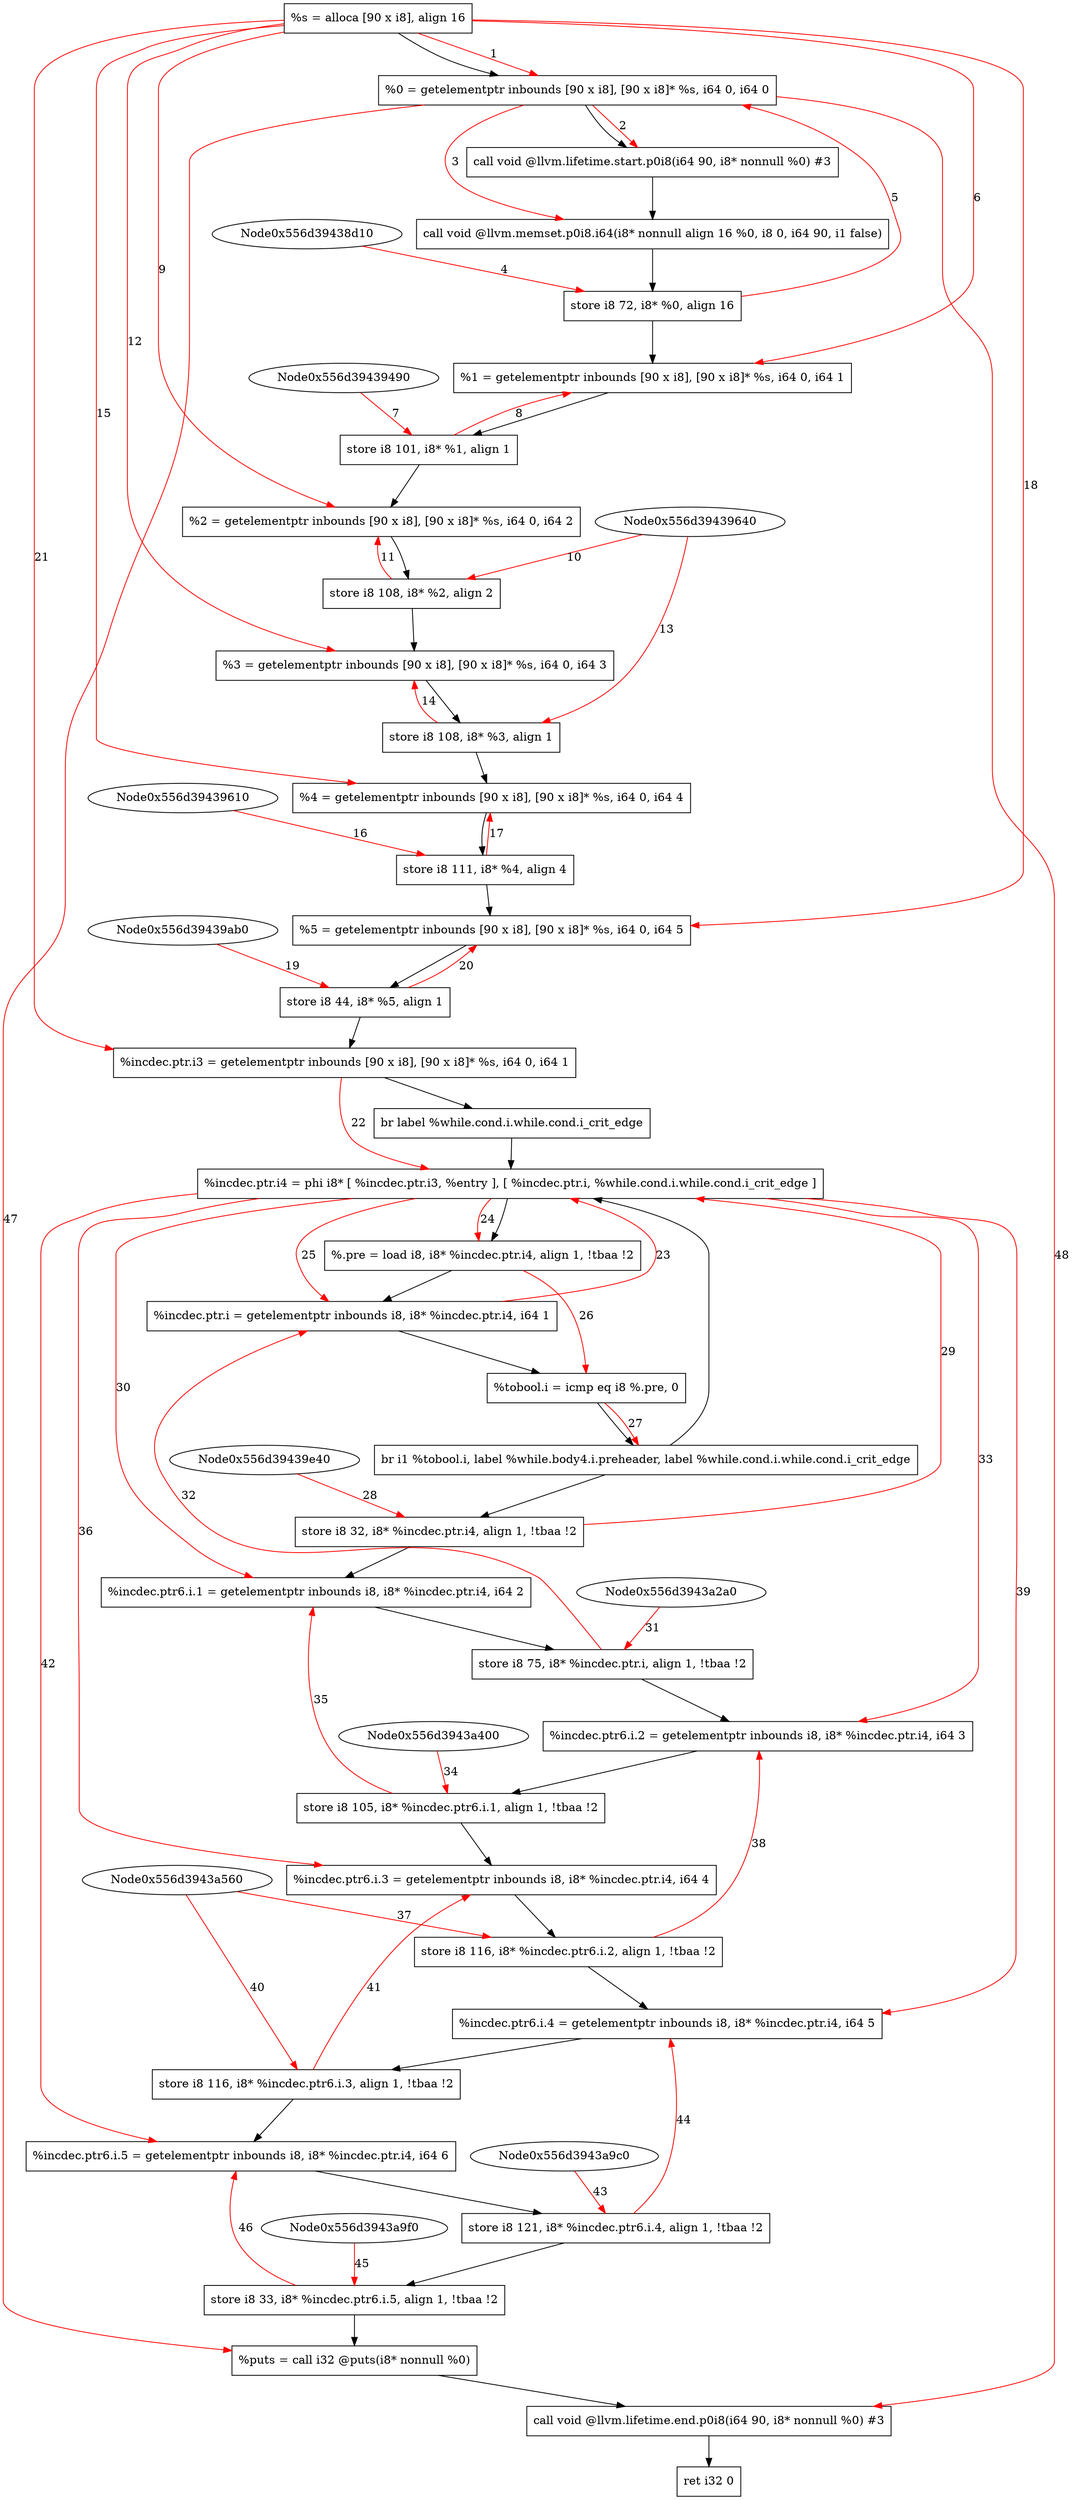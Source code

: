 digraph "CDFG for'main' function" {
	Node0x556d394385a8[shape=record, label="  %s = alloca [90 x i8], align 16"]
	Node0x556d39438c98[shape=record, label="  %0 = getelementptr inbounds [90 x i8], [90 x i8]* %s, i64 0, i64 0"]
	Node0x556d39438ee8[shape=record, label="  call void @llvm.lifetime.start.p0i8(i64 90, i8* nonnull %0) #3"]
	Node0x556d394392a8[shape=record, label="  call void @llvm.memset.p0i8.i64(i8* nonnull align 16 %0, i8 0, i64 90, i1 false)"]
	Node0x556d39439380[shape=record, label="  store i8 72, i8* %0, align 16"]
	Node0x556d39439418[shape=record, label="  %1 = getelementptr inbounds [90 x i8], [90 x i8]* %s, i64 0, i64 1"]
	Node0x556d394394f0[shape=record, label="  store i8 101, i8* %1, align 1"]
	Node0x556d394395b8[shape=record, label="  %2 = getelementptr inbounds [90 x i8], [90 x i8]* %s, i64 0, i64 2"]
	Node0x556d394396a0[shape=record, label="  store i8 108, i8* %2, align 2"]
	Node0x556d39439768[shape=record, label="  %3 = getelementptr inbounds [90 x i8], [90 x i8]* %s, i64 0, i64 3"]
	Node0x556d394397f0[shape=record, label="  store i8 108, i8* %3, align 1"]
	Node0x556d394398b8[shape=record, label="  %4 = getelementptr inbounds [90 x i8], [90 x i8]* %s, i64 0, i64 4"]
	Node0x556d39439990[shape=record, label="  store i8 111, i8* %4, align 4"]
	Node0x556d39439a58[shape=record, label="  %5 = getelementptr inbounds [90 x i8], [90 x i8]* %s, i64 0, i64 5"]
	Node0x556d39439b10[shape=record, label="  store i8 44, i8* %5, align 1"]
	Node0x556d39439ba8[shape=record, label="  %incdec.ptr.i3 = getelementptr inbounds [90 x i8], [90 x i8]* %s, i64 0, i64 1"]
	Node0x556d39439d98[shape=record, label="  br label %while.cond.i.while.cond.i_crit_edge"]
	Node0x556d39439e78[shape=record, label="  %incdec.ptr.i4 = phi i8* [ %incdec.ptr.i3, %entry ], [ %incdec.ptr.i, %while.cond.i.while.cond.i_crit_edge ]"]
	Node0x556d39439f28[shape=record, label="  %.pre = load i8, i8* %incdec.ptr.i4, align 1, !tbaa !2"]
	Node0x556d39439fa0[shape=record, label="  %incdec.ptr.i = getelementptr inbounds i8, i8* %incdec.ptr.i4, i64 1"]
	Node0x556d3943a020[shape=record, label="  %tobool.i = icmp eq i8 %.pre, 0"]
	Node0x556d3943a158[shape=record, label="  br i1 %tobool.i, label %while.body4.i.preheader, label %while.cond.i.while.cond.i_crit_edge"]
	Node0x556d3943a1d0[shape=record, label="  store i8 32, i8* %incdec.ptr.i4, align 1, !tbaa !2"]
	Node0x556d3943a250[shape=record, label="  %incdec.ptr6.i.1 = getelementptr inbounds i8, i8* %incdec.ptr.i4, i64 2"]
	Node0x556d3943a300[shape=record, label="  store i8 75, i8* %incdec.ptr.i, align 1, !tbaa !2"]
	Node0x556d3943a380[shape=record, label="  %incdec.ptr6.i.2 = getelementptr inbounds i8, i8* %incdec.ptr.i4, i64 3"]
	Node0x556d3943a490[shape=record, label="  store i8 105, i8* %incdec.ptr6.i.1, align 1, !tbaa !2"]
	Node0x556d3943a510[shape=record, label="  %incdec.ptr6.i.3 = getelementptr inbounds i8, i8* %incdec.ptr.i4, i64 4"]
	Node0x556d3943a5f0[shape=record, label="  store i8 116, i8* %incdec.ptr6.i.2, align 1, !tbaa !2"]
	Node0x556d3943a670[shape=record, label="  %incdec.ptr6.i.4 = getelementptr inbounds i8, i8* %incdec.ptr.i4, i64 5"]
	Node0x556d3943a8c0[shape=record, label="  store i8 116, i8* %incdec.ptr6.i.3, align 1, !tbaa !2"]
	Node0x556d3943a940[shape=record, label="  %incdec.ptr6.i.5 = getelementptr inbounds i8, i8* %incdec.ptr.i4, i64 6"]
	Node0x556d3943aa50[shape=record, label="  store i8 121, i8* %incdec.ptr6.i.4, align 1, !tbaa !2"]
	Node0x556d3943ab00[shape=record, label="  store i8 33, i8* %incdec.ptr6.i.5, align 1, !tbaa !2"]
	Node0x556d3943ac50[shape=record, label="  %puts = call i32 @puts(i8* nonnull %0)"]
	Node0x556d3943ae18[shape=record, label="  call void @llvm.lifetime.end.p0i8(i64 90, i8* nonnull %0) #3"]
	Node0x556d3943aed8[shape=record, label="  ret i32 0"]
	Node0x556d394385a8 -> Node0x556d39438c98
	Node0x556d39438c98 -> Node0x556d39438ee8
	Node0x556d39438ee8 -> Node0x556d394392a8
	Node0x556d394392a8 -> Node0x556d39439380
	Node0x556d39439380 -> Node0x556d39439418
	Node0x556d39439418 -> Node0x556d394394f0
	Node0x556d394394f0 -> Node0x556d394395b8
	Node0x556d394395b8 -> Node0x556d394396a0
	Node0x556d394396a0 -> Node0x556d39439768
	Node0x556d39439768 -> Node0x556d394397f0
	Node0x556d394397f0 -> Node0x556d394398b8
	Node0x556d394398b8 -> Node0x556d39439990
	Node0x556d39439990 -> Node0x556d39439a58
	Node0x556d39439a58 -> Node0x556d39439b10
	Node0x556d39439b10 -> Node0x556d39439ba8
	Node0x556d39439ba8 -> Node0x556d39439d98
	Node0x556d39439d98 -> Node0x556d39439e78
	Node0x556d39439e78 -> Node0x556d39439f28
	Node0x556d39439f28 -> Node0x556d39439fa0
	Node0x556d39439fa0 -> Node0x556d3943a020
	Node0x556d3943a020 -> Node0x556d3943a158
	Node0x556d3943a158 -> Node0x556d3943a1d0
	Node0x556d3943a158 -> Node0x556d39439e78
	Node0x556d3943a1d0 -> Node0x556d3943a250
	Node0x556d3943a250 -> Node0x556d3943a300
	Node0x556d3943a300 -> Node0x556d3943a380
	Node0x556d3943a380 -> Node0x556d3943a490
	Node0x556d3943a490 -> Node0x556d3943a510
	Node0x556d3943a510 -> Node0x556d3943a5f0
	Node0x556d3943a5f0 -> Node0x556d3943a670
	Node0x556d3943a670 -> Node0x556d3943a8c0
	Node0x556d3943a8c0 -> Node0x556d3943a940
	Node0x556d3943a940 -> Node0x556d3943aa50
	Node0x556d3943aa50 -> Node0x556d3943ab00
	Node0x556d3943ab00 -> Node0x556d3943ac50
	Node0x556d3943ac50 -> Node0x556d3943ae18
	Node0x556d3943ae18 -> Node0x556d3943aed8
edge [color=red]
	Node0x556d394385a8 -> Node0x556d39438c98[label="1"]
	Node0x556d39438c98 -> Node0x556d39438ee8[label="2"]
	Node0x556d39438c98 -> Node0x556d394392a8[label="3"]
	Node0x556d39438d10 -> Node0x556d39439380[label="4"]
	Node0x556d39439380 -> Node0x556d39438c98[label="5"]
	Node0x556d394385a8 -> Node0x556d39439418[label="6"]
	Node0x556d39439490 -> Node0x556d394394f0[label="7"]
	Node0x556d394394f0 -> Node0x556d39439418[label="8"]
	Node0x556d394385a8 -> Node0x556d394395b8[label="9"]
	Node0x556d39439640 -> Node0x556d394396a0[label="10"]
	Node0x556d394396a0 -> Node0x556d394395b8[label="11"]
	Node0x556d394385a8 -> Node0x556d39439768[label="12"]
	Node0x556d39439640 -> Node0x556d394397f0[label="13"]
	Node0x556d394397f0 -> Node0x556d39439768[label="14"]
	Node0x556d394385a8 -> Node0x556d394398b8[label="15"]
	Node0x556d39439610 -> Node0x556d39439990[label="16"]
	Node0x556d39439990 -> Node0x556d394398b8[label="17"]
	Node0x556d394385a8 -> Node0x556d39439a58[label="18"]
	Node0x556d39439ab0 -> Node0x556d39439b10[label="19"]
	Node0x556d39439b10 -> Node0x556d39439a58[label="20"]
	Node0x556d394385a8 -> Node0x556d39439ba8[label="21"]
	Node0x556d39439ba8 -> Node0x556d39439e78[label="22"]
	Node0x556d39439fa0 -> Node0x556d39439e78[label="23"]
	Node0x556d39439e78 -> Node0x556d39439f28[label="24"]
	Node0x556d39439e78 -> Node0x556d39439fa0[label="25"]
	Node0x556d39439f28 -> Node0x556d3943a020[label="26"]
	Node0x556d3943a020 -> Node0x556d3943a158[label="27"]
	Node0x556d39439e40 -> Node0x556d3943a1d0[label="28"]
	Node0x556d3943a1d0 -> Node0x556d39439e78[label="29"]
	Node0x556d39439e78 -> Node0x556d3943a250[label="30"]
	Node0x556d3943a2a0 -> Node0x556d3943a300[label="31"]
	Node0x556d3943a300 -> Node0x556d39439fa0[label="32"]
	Node0x556d39439e78 -> Node0x556d3943a380[label="33"]
	Node0x556d3943a400 -> Node0x556d3943a490[label="34"]
	Node0x556d3943a490 -> Node0x556d3943a250[label="35"]
	Node0x556d39439e78 -> Node0x556d3943a510[label="36"]
	Node0x556d3943a560 -> Node0x556d3943a5f0[label="37"]
	Node0x556d3943a5f0 -> Node0x556d3943a380[label="38"]
	Node0x556d39439e78 -> Node0x556d3943a670[label="39"]
	Node0x556d3943a560 -> Node0x556d3943a8c0[label="40"]
	Node0x556d3943a8c0 -> Node0x556d3943a510[label="41"]
	Node0x556d39439e78 -> Node0x556d3943a940[label="42"]
	Node0x556d3943a9c0 -> Node0x556d3943aa50[label="43"]
	Node0x556d3943aa50 -> Node0x556d3943a670[label="44"]
	Node0x556d3943a9f0 -> Node0x556d3943ab00[label="45"]
	Node0x556d3943ab00 -> Node0x556d3943a940[label="46"]
	Node0x556d39438c98 -> Node0x556d3943ac50[label="47"]
	Node0x556d39438c98 -> Node0x556d3943ae18[label="48"]
}
